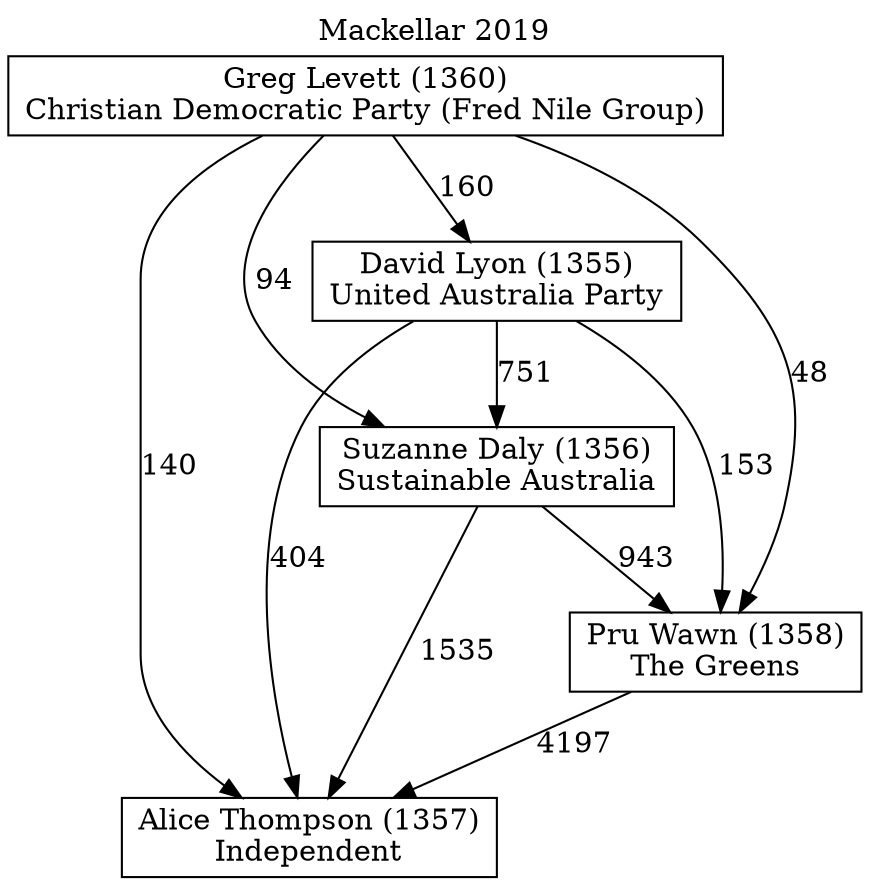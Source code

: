 // House preference flow
digraph "Alice Thompson (1357)_Mackellar_2019" {
	graph [label="Mackellar 2019" labelloc=t mclimit=10]
	node [shape=box]
	"Alice Thompson (1357)" [label="Alice Thompson (1357)
Independent"]
	"David Lyon (1355)" [label="David Lyon (1355)
United Australia Party"]
	"Greg Levett (1360)" [label="Greg Levett (1360)
Christian Democratic Party (Fred Nile Group)"]
	"Pru Wawn (1358)" [label="Pru Wawn (1358)
The Greens"]
	"Suzanne Daly (1356)" [label="Suzanne Daly (1356)
Sustainable Australia"]
	"David Lyon (1355)" -> "Alice Thompson (1357)" [label=404]
	"David Lyon (1355)" -> "Pru Wawn (1358)" [label=153]
	"David Lyon (1355)" -> "Suzanne Daly (1356)" [label=751]
	"Greg Levett (1360)" -> "Alice Thompson (1357)" [label=140]
	"Greg Levett (1360)" -> "David Lyon (1355)" [label=160]
	"Greg Levett (1360)" -> "Pru Wawn (1358)" [label=48]
	"Greg Levett (1360)" -> "Suzanne Daly (1356)" [label=94]
	"Pru Wawn (1358)" -> "Alice Thompson (1357)" [label=4197]
	"Suzanne Daly (1356)" -> "Alice Thompson (1357)" [label=1535]
	"Suzanne Daly (1356)" -> "Pru Wawn (1358)" [label=943]
}
